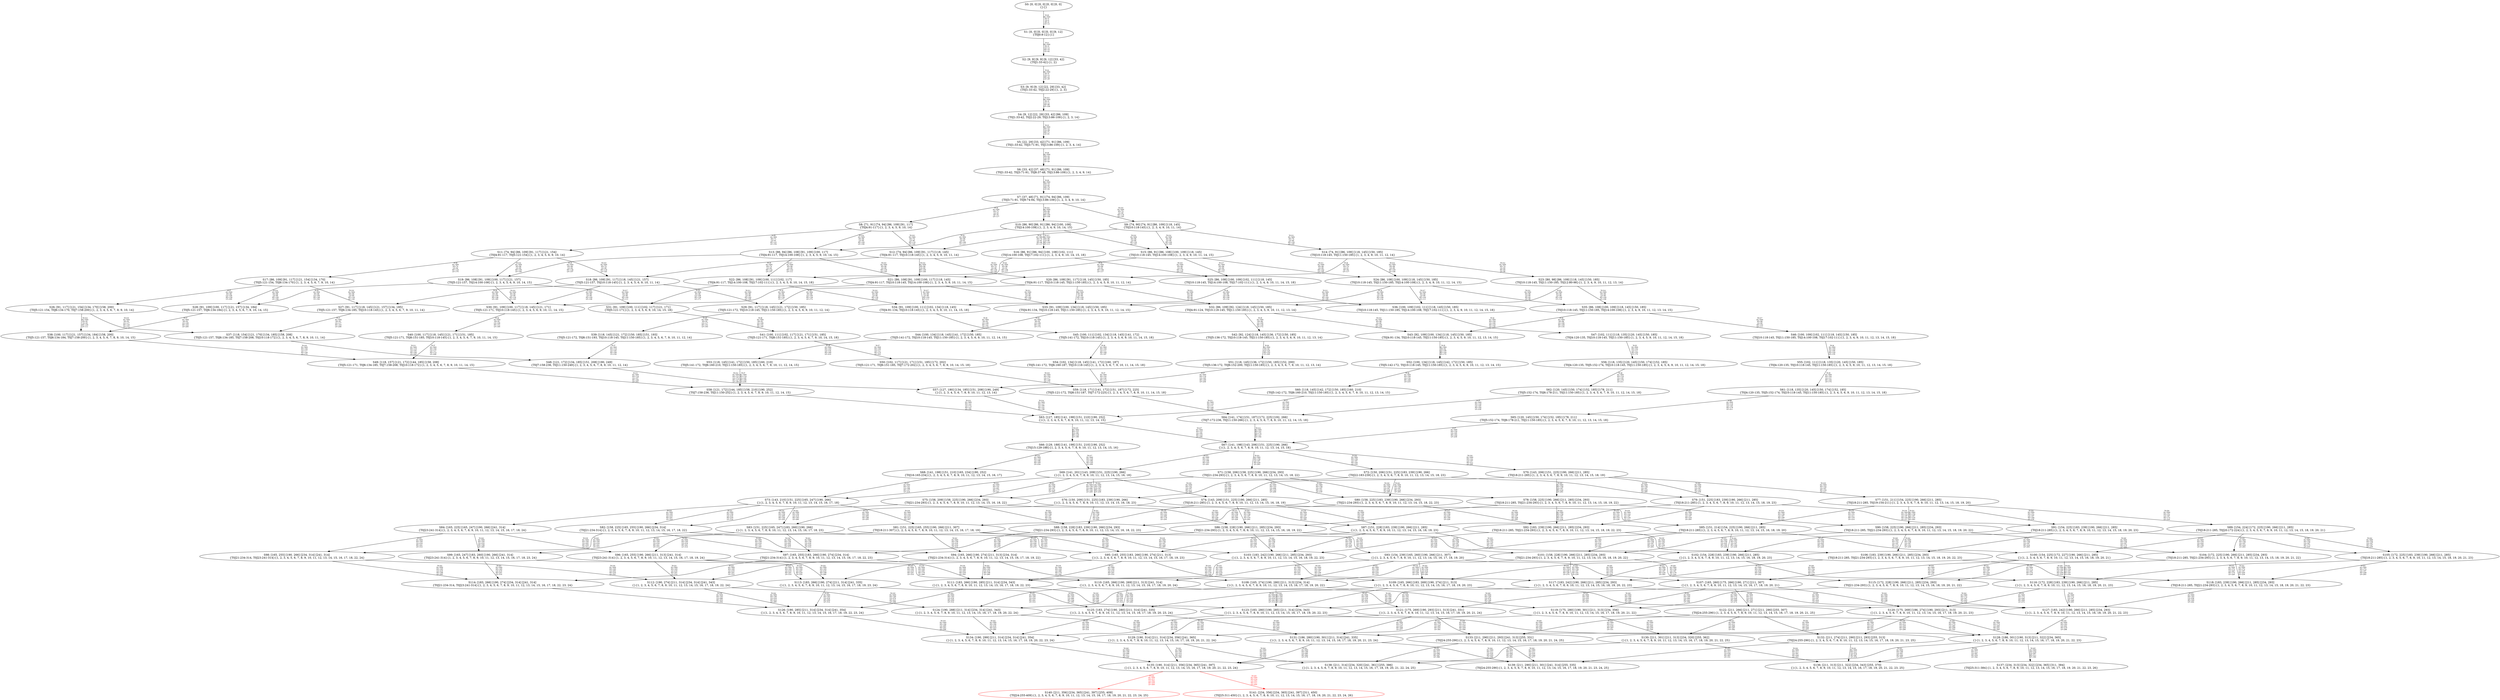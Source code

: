 digraph {
	S0[label="S0: [0, 0] [0, 0] [0, 0] [0, 0] \n{}{}"];
	S1[label="S1: [0, 0] [0, 0] [0, 0] [9, 12] \n{T0J0:9-12}{1}"];
	S2[label="S2: [9, 9] [9, 9] [9, 12] [33, 42] \n{T0J1:33-42}{1, 2}"];
	S3[label="S3: [9, 9] [9, 12] [22, 29] [33, 42] \n{T0J1:33-42, T0J2:22-29}{1, 2, 3}"];
	S4[label="S4: [9, 12] [22, 29] [33, 42] [86, 109] \n{T0J1:33-42, T0J2:22-29, T0J13:86-109}{1, 2, 3, 14}"];
	S5[label="S5: [22, 29] [33, 42] [71, 91] [86, 109] \n{T0J1:33-42, T0J3:71-91, T0J13:86-109}{1, 2, 3, 4, 14}"];
	S6[label="S6: [33, 42] [37, 48] [71, 91] [86, 109] \n{T0J1:33-42, T0J3:71-91, T0J8:37-48, T0J13:86-109}{1, 2, 3, 4, 9, 14}"];
	S7[label="S7: [37, 48] [71, 91] [74, 94] [86, 109] \n{T0J3:71-91, T0J9:74-94, T0J13:86-109}{1, 2, 3, 4, 9, 10, 14}"];
	S8[label="S8: [71, 91] [74, 94] [86, 109] [91, 117] \n{T0J4:91-117}{1, 2, 3, 4, 5, 9, 10, 14}"];
	S9[label="S9: [74, 90] [74, 91] [86, 109] [118, 145] \n{T0J10:118-145}{1, 2, 3, 4, 9, 10, 11, 14}"];
	S10[label="S10: [86, 90] [86, 91] [86, 94] [100, 108] \n{T0J14:100-108}{1, 2, 3, 4, 9, 10, 14, 15}"];
	S11[label="S11: [74, 94] [86, 109] [91, 117] [121, 154] \n{T0J4:91-117, T0J5:121-154}{1, 2, 3, 4, 5, 6, 9, 10, 14}"];
	S12[label="S12: [74, 94] [86, 109] [91, 117] [118, 145] \n{T0J4:91-117, T0J10:118-145}{1, 2, 3, 4, 5, 9, 10, 11, 14}"];
	S13[label="S13: [86, 94] [86, 108] [91, 109] [100, 117] \n{T0J4:91-117, T0J14:100-108}{1, 2, 3, 4, 5, 9, 10, 14, 15}"];
	S14[label="S14: [74, 91] [86, 109] [118, 145] [150, 185] \n{T0J10:118-145, T0J11:150-185}{1, 2, 3, 4, 9, 10, 11, 12, 14}"];
	S15[label="S15: [86, 91] [86, 108] [100, 109] [118, 145] \n{T0J10:118-145, T0J14:100-108}{1, 2, 3, 4, 9, 10, 11, 14, 15}"];
	S16[label="S16: [86, 91] [86, 94] [100, 108] [102, 111] \n{T0J14:100-108, T0J17:102-111}{1, 2, 3, 4, 9, 10, 14, 15, 18}"];
	S17[label="S17: [86, 109] [91, 117] [121, 154] [134, 170] \n{T0J5:121-154, T0J6:134-170}{1, 2, 3, 4, 5, 6, 7, 9, 10, 14}"];
	S18[label="S18: [86, 109] [91, 117] [118, 145] [121, 157] \n{T0J5:121-157, T0J10:118-145}{1, 2, 3, 4, 5, 6, 9, 10, 11, 14}"];
	S19[label="S19: [86, 108] [91, 109] [100, 117] [121, 157] \n{T0J5:121-157, T0J14:100-108}{1, 2, 3, 4, 5, 6, 9, 10, 14, 15}"];
	S20[label="S20: [86, 109] [91, 117] [118, 145] [150, 185] \n{T0J4:91-117, T0J10:118-145, T0J11:150-185}{1, 2, 3, 4, 5, 9, 10, 11, 12, 14}"];
	S21[label="S21: [86, 108] [91, 109] [100, 117] [118, 145] \n{T0J4:91-117, T0J10:118-145, T0J14:100-108}{1, 2, 3, 4, 5, 9, 10, 11, 14, 15}"];
	S22[label="S22: [86, 108] [91, 109] [100, 111] [102, 117] \n{T0J4:91-117, T0J14:100-108, T0J17:102-111}{1, 2, 3, 4, 5, 9, 10, 14, 15, 18}"];
	S23[label="S23: [80, 98] [86, 109] [118, 145] [150, 185] \n{T0J10:118-145, T0J11:150-185, T0J12:80-98}{1, 2, 3, 4, 9, 10, 11, 12, 13, 14}"];
	S24[label="S24: [86, 108] [100, 109] [118, 145] [150, 185] \n{T0J10:118-145, T0J11:150-185, T0J14:100-108}{1, 2, 3, 4, 9, 10, 11, 12, 14, 15}"];
	S25[label="S25: [86, 108] [100, 109] [102, 111] [118, 145] \n{T0J10:118-145, T0J14:100-108, T0J17:102-111}{1, 2, 3, 4, 9, 10, 11, 14, 15, 18}"];
	S26[label="S26: [91, 117] [121, 154] [134, 170] [158, 200] \n{T0J5:121-154, T0J6:134-170, T0J7:158-200}{1, 2, 3, 4, 5, 6, 7, 8, 9, 10, 14}"];
	S27[label="S27: [91, 117] [118, 145] [121, 157] [134, 185] \n{T0J5:121-157, T0J6:134-185, T0J10:118-145}{1, 2, 3, 4, 5, 6, 7, 9, 10, 11, 14}"];
	S28[label="S28: [91, 109] [100, 117] [121, 157] [134, 184] \n{T0J5:121-157, T0J6:134-184}{1, 2, 3, 4, 5, 6, 7, 9, 10, 14, 15}"];
	S29[label="S29: [91, 117] [118, 145] [121, 172] [150, 185] \n{T0J5:121-172, T0J10:118-145, T0J11:150-185}{1, 2, 3, 4, 5, 6, 9, 10, 11, 12, 14}"];
	S30[label="S30: [91, 109] [100, 117] [118, 145] [121, 171] \n{T0J5:121-171, T0J10:118-145}{1, 2, 3, 4, 5, 6, 9, 10, 11, 14, 15}"];
	S31[label="S31: [91, 109] [100, 111] [102, 117] [121, 171] \n{T0J5:121-171}{1, 2, 3, 4, 5, 6, 9, 10, 14, 15, 18}"];
	S32[label="S32: [86, 109] [92, 124] [118, 145] [150, 185] \n{T0J4:91-124, T0J10:118-145, T0J11:150-185}{1, 2, 3, 4, 5, 9, 10, 11, 12, 13, 14}"];
	S33[label="S33: [91, 109] [100, 134] [118, 145] [150, 185] \n{T0J4:91-134, T0J10:118-145, T0J11:150-185}{1, 2, 3, 4, 5, 9, 10, 11, 12, 14, 15}"];
	S34[label="S34: [91, 109] [100, 111] [102, 134] [118, 145] \n{T0J4:91-134, T0J10:118-145}{1, 2, 3, 4, 5, 9, 10, 11, 14, 15, 18}"];
	S35[label="S35: [86, 108] [100, 109] [118, 145] [150, 185] \n{T0J10:118-145, T0J11:150-185, T0J14:100-108}{1, 2, 3, 4, 9, 10, 11, 12, 13, 14, 15}"];
	S36[label="S36: [100, 109] [102, 111] [118, 145] [150, 185] \n{T0J10:118-145, T0J11:150-185, T0J14:100-108, T0J17:102-111}{1, 2, 3, 4, 9, 10, 11, 12, 14, 15, 18}"];
	S37[label="S37: [118, 154] [121, 170] [134, 185] [158, 208] \n{T0J5:121-157, T0J6:134-185, T0J7:158-208, T0J10:118-172}{1, 2, 3, 4, 5, 6, 7, 8, 9, 10, 11, 14}"];
	S38[label="S38: [100, 117] [121, 157] [134, 184] [158, 200] \n{T0J5:121-157, T0J6:134-184, T0J7:158-200}{1, 2, 3, 4, 5, 6, 7, 8, 9, 10, 14, 15}"];
	S39[label="S39: [118, 145] [121, 172] [150, 185] [151, 193] \n{T0J5:121-172, T0J6:151-193, T0J10:118-145, T0J11:150-185}{1, 2, 3, 4, 5, 6, 7, 9, 10, 11, 12, 14}"];
	S40[label="S40: [100, 117] [118, 145] [121, 171] [151, 185] \n{T0J5:121-171, T0J6:151-185, T0J10:118-145}{1, 2, 3, 4, 5, 6, 7, 9, 10, 11, 14, 15}"];
	S41[label="S41: [100, 111] [102, 117] [121, 171] [151, 185] \n{T0J5:121-171, T0J6:151-185}{1, 2, 3, 4, 5, 6, 7, 9, 10, 14, 15, 18}"];
	S42[label="S42: [92, 124] [118, 145] [136, 172] [150, 185] \n{T0J5:136-172, T0J10:118-145, T0J11:150-185}{1, 2, 3, 4, 5, 6, 9, 10, 11, 12, 13, 14}"];
	S43[label="S43: [92, 109] [100, 134] [118, 145] [150, 185] \n{T0J4:91-134, T0J10:118-145, T0J11:150-185}{1, 2, 3, 4, 5, 9, 10, 11, 12, 13, 14, 15}"];
	S44[label="S44: [100, 134] [118, 145] [141, 172] [150, 185] \n{T0J5:141-172, T0J10:118-145, T0J11:150-185}{1, 2, 3, 4, 5, 6, 9, 10, 11, 12, 14, 15}"];
	S45[label="S45: [100, 111] [102, 134] [118, 145] [141, 172] \n{T0J5:141-172, T0J10:118-145}{1, 2, 3, 4, 5, 6, 9, 10, 11, 14, 15, 18}"];
	S46[label="S46: [100, 109] [102, 111] [118, 145] [150, 185] \n{T0J10:118-145, T0J11:150-185, T0J14:100-108, T0J17:102-111}{1, 2, 3, 4, 9, 10, 11, 12, 13, 14, 15, 18}"];
	S47[label="S47: [102, 111] [118, 135] [120, 145] [150, 185] \n{T0J4:120-135, T0J10:118-145, T0J11:150-185}{1, 2, 3, 4, 5, 9, 10, 11, 12, 14, 15, 18}"];
	S48[label="S48: [121, 172] [134, 185] [151, 208] [190, 249] \n{T0J7:158-236, T0J11:150-249}{1, 2, 3, 4, 5, 6, 7, 8, 9, 10, 11, 12, 14}"];
	S49[label="S49: [118, 157] [121, 172] [144, 185] [158, 208] \n{T0J5:121-171, T0J6:134-185, T0J7:158-208, T0J10:118-172}{1, 2, 3, 4, 5, 6, 7, 8, 9, 10, 11, 14, 15}"];
	S50[label="S50: [102, 117] [121, 171] [151, 185] [172, 202] \n{T0J5:121-171, T0J6:151-185, T0J7:172-202}{1, 2, 3, 4, 5, 6, 7, 8, 9, 10, 14, 15, 18}"];
	S51[label="S51: [118, 145] [136, 172] [150, 185] [152, 200] \n{T0J5:136-172, T0J6:152-200, T0J11:150-185}{1, 2, 3, 4, 5, 6, 7, 9, 10, 11, 12, 13, 14}"];
	S52[label="S52: [100, 134] [118, 145] [142, 172] [150, 185] \n{T0J5:142-172, T0J10:118-145, T0J11:150-185}{1, 2, 3, 4, 5, 6, 9, 10, 11, 12, 13, 14, 15}"];
	S53[label="S53: [118, 145] [141, 172] [150, 185] [160, 210] \n{T0J5:141-172, T0J6:160-210, T0J11:150-185}{1, 2, 3, 4, 5, 6, 7, 9, 10, 11, 12, 14, 15}"];
	S54[label="S54: [102, 134] [118, 145] [141, 172] [160, 187] \n{T0J5:141-172, T0J6:160-187, T0J10:118-145}{1, 2, 3, 4, 5, 6, 7, 9, 10, 11, 14, 15, 18}"];
	S55[label="S55: [102, 111] [118, 135] [120, 145] [150, 185] \n{T0J4:120-135, T0J10:118-145, T0J11:150-185}{1, 2, 3, 4, 5, 9, 10, 11, 12, 13, 14, 15, 18}"];
	S56[label="S56: [118, 135] [120, 145] [150, 174] [152, 185] \n{T0J4:120-135, T0J5:152-174, T0J10:118-145, T0J11:150-185}{1, 2, 3, 4, 5, 6, 9, 10, 11, 12, 14, 15, 18}"];
	S57[label="S57: [127, 180] [134, 185] [151, 208] [190, 249] \n{}{1, 2, 3, 4, 5, 6, 7, 8, 9, 10, 11, 12, 13, 14}"];
	S58[label="S58: [121, 172] [144, 185] [158, 210] [190, 252] \n{T0J7:158-236, T0J11:150-252}{1, 2, 3, 4, 5, 6, 7, 8, 9, 10, 11, 12, 14, 15}"];
	S59[label="S59: [118, 171] [141, 172] [151, 187] [172, 225] \n{T0J5:121-172, T0J6:151-187, T0J7:172-225}{1, 2, 3, 4, 5, 6, 7, 8, 9, 10, 11, 14, 15, 18}"];
	S60[label="S60: [118, 145] [142, 172] [150, 185] [160, 210] \n{T0J5:142-172, T0J6:160-210, T0J11:150-185}{1, 2, 3, 4, 5, 6, 7, 9, 10, 11, 12, 13, 14, 15}"];
	S61[label="S61: [118, 135] [120, 145] [150, 174] [152, 185] \n{T0J4:120-135, T0J5:152-174, T0J10:118-145, T0J11:150-185}{1, 2, 3, 4, 5, 6, 9, 10, 11, 12, 13, 14, 15, 18}"];
	S62[label="S62: [120, 145] [150, 174] [152, 185] [178, 211] \n{T0J5:152-174, T0J6:178-211, T0J11:150-185}{1, 2, 3, 4, 5, 6, 7, 9, 10, 11, 12, 14, 15, 18}"];
	S63[label="S63: [127, 185] [141, 198] [151, 210] [190, 252] \n{}{1, 2, 3, 4, 5, 6, 7, 8, 9, 10, 11, 12, 13, 14, 15}"];
	S64[label="S64: [141, 174] [151, 187] [172, 225] [192, 266] \n{T0J7:172-236, T0J11:150-266}{1, 2, 3, 4, 5, 6, 7, 8, 9, 10, 11, 12, 14, 15, 18}"];
	S65[label="S65: [120, 145] [150, 174] [152, 185] [178, 211] \n{T0J5:152-174, T0J6:178-211, T0J11:150-185}{1, 2, 3, 4, 5, 6, 7, 9, 10, 11, 12, 13, 14, 15, 18}"];
	S66[label="S66: [129, 188] [141, 198] [151, 210] [190, 252] \n{T0J15:129-188}{1, 2, 3, 4, 5, 6, 7, 8, 9, 10, 11, 12, 13, 14, 15, 16}"];
	S67[label="S67: [141, 198] [143, 206] [151, 225] [190, 266] \n{}{1, 2, 3, 4, 5, 6, 7, 8, 9, 10, 11, 12, 13, 14, 15, 18}"];
	S68[label="S68: [141, 198] [151, 210] [165, 234] [190, 252] \n{T0J16:165-234}{1, 2, 3, 4, 5, 6, 7, 8, 9, 10, 11, 12, 13, 14, 15, 16, 17}"];
	S69[label="S69: [141, 201] [143, 209] [151, 225] [190, 266] \n{}{1, 2, 3, 4, 5, 6, 7, 8, 9, 10, 11, 12, 13, 14, 15, 16, 18}"];
	S70[label="S70: [143, 206] [151, 225] [190, 266] [211, 285] \n{T0J18:211-285}{1, 2, 3, 4, 5, 6, 7, 8, 9, 10, 11, 12, 13, 14, 15, 18, 19}"];
	S71[label="S71: [158, 206] [158, 225] [190, 266] [234, 293] \n{T0J21:234-293}{1, 2, 3, 4, 5, 6, 7, 8, 9, 10, 11, 12, 13, 14, 15, 18, 22}"];
	S72[label="S72: [150, 206] [151, 225] [183, 239] [190, 266] \n{T0J22:183-239}{1, 2, 3, 4, 5, 6, 7, 8, 9, 10, 11, 12, 13, 14, 15, 18, 23}"];
	S73[label="S73: [143, 210] [151, 225] [165, 247] [190, 266] \n{}{1, 2, 3, 4, 5, 6, 7, 8, 9, 10, 11, 12, 13, 14, 15, 16, 17, 18}"];
	S74[label="S74: [143, 209] [151, 225] [190, 266] [211, 285] \n{T0J18:211-285}{1, 2, 3, 4, 5, 6, 7, 8, 9, 10, 11, 12, 13, 14, 15, 16, 18, 19}"];
	S75[label="S75: [158, 209] [158, 225] [190, 266] [234, 293] \n{T0J21:234-293}{1, 2, 3, 4, 5, 6, 7, 8, 9, 10, 11, 12, 13, 14, 15, 16, 18, 22}"];
	S76[label="S76: [150, 209] [151, 225] [183, 239] [190, 266] \n{}{1, 2, 3, 4, 5, 6, 7, 8, 9, 10, 11, 12, 13, 14, 15, 16, 18, 23}"];
	S77[label="S77: [151, 211] [154, 225] [190, 266] [211, 285] \n{T0J18:211-285, T0J19:154-211}{1, 2, 3, 4, 5, 6, 7, 8, 9, 10, 11, 12, 13, 14, 15, 18, 19, 20}"];
	S78[label="S78: [158, 225] [190, 266] [211, 285] [234, 293] \n{T0J18:211-285, T0J21:234-293}{1, 2, 3, 4, 5, 6, 7, 8, 9, 10, 11, 12, 13, 14, 15, 18, 19, 22}"];
	S79[label="S79: [151, 225] [183, 239] [190, 266] [211, 285] \n{T0J18:211-285}{1, 2, 3, 4, 5, 6, 7, 8, 9, 10, 11, 12, 13, 14, 15, 18, 19, 23}"];
	S80[label="S80: [158, 225] [183, 239] [190, 266] [234, 293] \n{T0J21:234-293}{1, 2, 3, 4, 5, 6, 7, 8, 9, 10, 11, 12, 13, 14, 15, 18, 22, 23}"];
	S81[label="S81: [151, 225] [165, 255] [190, 266] [211, 307] \n{T0J18:211-307}{1, 2, 3, 4, 5, 6, 7, 8, 9, 10, 11, 12, 13, 14, 15, 16, 17, 18, 19}"];
	S82[label="S82: [158, 225] [165, 255] [190, 266] [234, 314] \n{T0J21:234-314}{1, 2, 3, 4, 5, 6, 7, 8, 9, 10, 11, 12, 13, 14, 15, 16, 17, 18, 22}"];
	S83[label="S83: [151, 225] [165, 247] [183, 260] [190, 266] \n{}{1, 2, 3, 4, 5, 6, 7, 8, 9, 10, 11, 12, 13, 14, 15, 16, 17, 18, 23}"];
	S84[label="S84: [165, 225] [165, 247] [190, 266] [241, 314] \n{T0J23:241-314}{1, 2, 3, 4, 5, 6, 7, 8, 9, 10, 11, 12, 13, 14, 15, 16, 17, 18, 24}"];
	S85[label="S85: [151, 214] [154, 225] [190, 266] [211, 285] \n{T0J18:211-285}{1, 2, 3, 4, 5, 6, 7, 8, 9, 10, 11, 12, 13, 14, 15, 16, 18, 19, 20}"];
	S86[label="S86: [158, 228] [190, 266] [211, 285] [234, 293] \n{T0J21:234-293}{1, 2, 3, 4, 5, 6, 7, 8, 9, 10, 11, 12, 13, 14, 15, 16, 18, 19, 22}"];
	S87[label="S87: [151, 228] [183, 239] [190, 266] [211, 285] \n{}{1, 2, 3, 4, 5, 6, 7, 8, 9, 10, 11, 12, 13, 14, 15, 16, 18, 19, 23}"];
	S88[label="S88: [158, 228] [183, 239] [190, 266] [234, 293] \n{T0J21:234-293}{1, 2, 3, 4, 5, 6, 7, 8, 9, 10, 11, 12, 13, 14, 15, 16, 18, 22, 23}"];
	S89[label="S89: [154, 224] [172, 225] [190, 266] [211, 285] \n{T0J18:211-285, T0J20:172-224}{1, 2, 3, 4, 5, 6, 7, 8, 9, 10, 11, 12, 13, 14, 15, 18, 19, 20, 21}"];
	S90[label="S90: [158, 225] [190, 266] [211, 285] [234, 293] \n{T0J18:211-285, T0J21:234-293}{1, 2, 3, 4, 5, 6, 7, 8, 9, 10, 11, 12, 13, 14, 15, 18, 19, 20, 22}"];
	S91[label="S91: [154, 225] [183, 239] [190, 266] [211, 285] \n{T0J18:211-285}{1, 2, 3, 4, 5, 6, 7, 8, 9, 10, 11, 12, 13, 14, 15, 18, 19, 20, 23}"];
	S92[label="S92: [183, 239] [190, 266] [211, 285] [234, 293] \n{T0J18:211-285, T0J21:234-293}{1, 2, 3, 4, 5, 6, 7, 8, 9, 10, 11, 12, 13, 14, 15, 18, 19, 22, 23}"];
	S93[label="S93: [154, 239] [165, 260] [190, 266] [211, 307] \n{}{1, 2, 3, 4, 5, 6, 7, 8, 9, 10, 11, 12, 13, 14, 15, 16, 17, 18, 19, 20}"];
	S94[label="S94: [165, 266] [190, 274] [211, 313] [234, 314] \n{T0J21:234-314}{1, 2, 3, 4, 5, 6, 7, 8, 9, 10, 11, 12, 13, 14, 15, 16, 17, 18, 19, 22}"];
	S95[label="S95: [165, 255] [183, 266] [190, 274] [211, 313] \n{}{1, 2, 3, 4, 5, 6, 7, 8, 9, 10, 11, 12, 13, 14, 15, 16, 17, 18, 19, 23}"];
	S96[label="S96: [165, 255] [190, 266] [211, 313] [241, 314] \n{T0J23:241-314}{1, 2, 3, 4, 5, 6, 7, 8, 9, 10, 11, 12, 13, 14, 15, 16, 17, 18, 19, 24}"];
	S97[label="S97: [165, 255] [183, 266] [190, 274] [234, 314] \n{T0J21:234-314}{1, 2, 3, 4, 5, 6, 7, 8, 9, 10, 11, 12, 13, 14, 15, 16, 17, 18, 22, 23}"];
	S98[label="S98: [165, 255] [190, 266] [234, 314] [241, 314] \n{T0J21:234-314, T0J23:241-314}{1, 2, 3, 4, 5, 6, 7, 8, 9, 10, 11, 12, 13, 14, 15, 16, 17, 18, 22, 24}"];
	S99[label="S99: [165, 247] [183, 260] [190, 266] [241, 314] \n{T0J23:241-314}{1, 2, 3, 4, 5, 6, 7, 8, 9, 10, 11, 12, 13, 14, 15, 16, 17, 18, 23, 24}"];
	S100[label="S100: [154, 225] [172, 227] [190, 266] [211, 285] \n{}{1, 2, 3, 4, 5, 6, 7, 8, 9, 10, 11, 12, 13, 14, 15, 16, 18, 19, 20, 21}"];
	S101[label="S101: [158, 228] [190, 266] [211, 285] [234, 293] \n{T0J21:234-293}{1, 2, 3, 4, 5, 6, 7, 8, 9, 10, 11, 12, 13, 14, 15, 16, 18, 19, 20, 22}"];
	S102[label="S102: [154, 228] [183, 239] [190, 266] [211, 285] \n{}{1, 2, 3, 4, 5, 6, 7, 8, 9, 10, 11, 12, 13, 14, 15, 16, 18, 19, 20, 23}"];
	S103[label="S103: [183, 242] [190, 266] [211, 285] [234, 293] \n{}{1, 2, 3, 4, 5, 6, 7, 8, 9, 10, 11, 12, 13, 14, 15, 16, 18, 19, 22, 23}"];
	S104[label="S104: [172, 225] [190, 266] [211, 285] [234, 293] \n{T0J18:211-285, T0J21:234-293}{1, 2, 3, 4, 5, 6, 7, 8, 9, 10, 11, 12, 13, 14, 15, 18, 19, 20, 21, 22}"];
	S105[label="S105: [172, 225] [183, 239] [190, 266] [211, 285] \n{T0J18:211-285}{1, 2, 3, 4, 5, 6, 7, 8, 9, 10, 11, 12, 13, 14, 15, 18, 19, 20, 21, 23}"];
	S106[label="S106: [183, 239] [190, 266] [211, 285] [234, 293] \n{T0J18:211-285, T0J21:234-293}{1, 2, 3, 4, 5, 6, 7, 8, 9, 10, 11, 12, 13, 14, 15, 18, 19, 20, 22, 23}"];
	S107[label="S107: [165, 260] [175, 266] [190, 271] [211, 307] \n{}{1, 2, 3, 4, 5, 6, 7, 8, 9, 10, 11, 12, 13, 14, 15, 16, 17, 18, 19, 20, 21}"];
	S108[label="S108: [165, 274] [190, 280] [211, 313] [234, 314] \n{}{1, 2, 3, 4, 5, 6, 7, 8, 9, 10, 11, 12, 13, 14, 15, 16, 17, 18, 19, 20, 22}"];
	S109[label="S109: [165, 266] [183, 269] [190, 274] [211, 313] \n{}{1, 2, 3, 4, 5, 6, 7, 8, 9, 10, 11, 12, 13, 14, 15, 16, 17, 18, 19, 20, 23}"];
	S110[label="S110: [165, 266] [190, 269] [211, 313] [241, 314] \n{}{1, 2, 3, 4, 5, 6, 7, 8, 9, 10, 11, 12, 13, 14, 15, 16, 17, 18, 19, 20, 24}"];
	S111[label="S111: [183, 266] [190, 285] [211, 314] [234, 343] \n{}{1, 2, 3, 4, 5, 6, 7, 8, 9, 10, 11, 12, 13, 14, 15, 16, 17, 18, 19, 22, 23}"];
	S112[label="S112: [190, 274] [211, 314] [234, 314] [241, 343] \n{}{1, 2, 3, 4, 5, 6, 7, 8, 9, 10, 11, 12, 13, 14, 15, 16, 17, 18, 19, 22, 24}"];
	S113[label="S113: [183, 266] [190, 274] [211, 314] [241, 335] \n{}{1, 2, 3, 4, 5, 6, 7, 8, 9, 10, 11, 12, 13, 14, 15, 16, 17, 18, 19, 23, 24}"];
	S114[label="S114: [183, 266] [190, 274] [234, 314] [241, 314] \n{T0J21:234-314, T0J23:241-314}{1, 2, 3, 4, 5, 6, 7, 8, 9, 10, 11, 12, 13, 14, 15, 16, 17, 18, 22, 23, 24}"];
	S115[label="S115: [172, 228] [190, 266] [211, 285] [234, 293] \n{T0J21:234-293}{1, 2, 3, 4, 5, 6, 7, 8, 9, 10, 11, 12, 13, 14, 15, 16, 18, 19, 20, 21, 22}"];
	S116[label="S116: [172, 228] [183, 239] [190, 266] [211, 285] \n{}{1, 2, 3, 4, 5, 6, 7, 8, 9, 10, 11, 12, 13, 14, 15, 16, 18, 19, 20, 21, 23}"];
	S117[label="S117: [183, 242] [190, 266] [211, 285] [234, 293] \n{}{1, 2, 3, 4, 5, 6, 7, 8, 9, 10, 11, 12, 13, 14, 15, 16, 18, 19, 20, 22, 23}"];
	S118[label="S118: [183, 239] [190, 266] [211, 285] [234, 293] \n{T0J18:211-285, T0J21:234-293}{1, 2, 3, 4, 5, 6, 7, 8, 9, 10, 11, 12, 13, 14, 15, 18, 19, 20, 21, 22, 23}"];
	S119[label="S119: [175, 280] [190, 301] [211, 313] [234, 356] \n{}{1, 2, 3, 4, 5, 6, 7, 8, 9, 10, 11, 12, 13, 14, 15, 16, 17, 18, 19, 20, 21, 22}"];
	S120[label="S120: [175, 269] [186, 274] [190, 293] [211, 313] \n{}{1, 2, 3, 4, 5, 6, 7, 8, 9, 10, 11, 12, 13, 14, 15, 16, 17, 18, 19, 20, 21, 23}"];
	S121[label="S121: [175, 269] [190, 293] [211, 313] [241, 331] \n{}{1, 2, 3, 4, 5, 6, 7, 8, 9, 10, 11, 12, 13, 14, 15, 16, 17, 18, 19, 20, 21, 24}"];
	S122[label="S122: [211, 266] [211, 271] [211, 290] [255, 307] \n{T0J24:255-290}{1, 2, 3, 4, 5, 6, 7, 8, 9, 10, 11, 12, 13, 14, 15, 16, 17, 18, 19, 20, 21, 25}"];
	S123[label="S123: [183, 280] [190, 285] [211, 314] [234, 343] \n{}{1, 2, 3, 4, 5, 6, 7, 8, 9, 10, 11, 12, 13, 14, 15, 16, 17, 18, 19, 20, 22, 23}"];
	S124[label="S124: [190, 288] [211, 314] [234, 314] [241, 343] \n{}{1, 2, 3, 4, 5, 6, 7, 8, 9, 10, 11, 12, 13, 14, 15, 16, 17, 18, 19, 20, 22, 24}"];
	S125[label="S125: [183, 274] [190, 280] [211, 314] [241, 335] \n{}{1, 2, 3, 4, 5, 6, 7, 8, 9, 10, 11, 12, 13, 14, 15, 16, 17, 18, 19, 20, 23, 24}"];
	S126[label="S126: [190, 285] [211, 314] [234, 314] [241, 354] \n{}{1, 2, 3, 4, 5, 6, 7, 8, 9, 10, 11, 12, 13, 14, 15, 16, 17, 18, 19, 22, 23, 24}"];
	S127[label="S127: [183, 242] [190, 266] [211, 285] [234, 293] \n{}{1, 2, 3, 4, 5, 6, 7, 8, 9, 10, 11, 12, 13, 14, 15, 16, 18, 19, 20, 21, 22, 23}"];
	S128[label="S128: [186, 301] [190, 313] [211, 322] [234, 365] \n{}{1, 2, 3, 4, 5, 6, 7, 8, 9, 10, 11, 12, 13, 14, 15, 16, 17, 18, 19, 20, 21, 22, 23}"];
	S129[label="S129: [190, 314] [211, 314] [234, 356] [241, 365] \n{}{1, 2, 3, 4, 5, 6, 7, 8, 9, 10, 11, 12, 13, 14, 15, 16, 17, 18, 19, 20, 21, 22, 24}"];
	S130[label="S130: [211, 301] [211, 313] [234, 320] [255, 362] \n{}{1, 2, 3, 4, 5, 6, 7, 8, 9, 10, 11, 12, 13, 14, 15, 16, 17, 18, 19, 20, 21, 22, 25}"];
	S131[label="S131: [186, 280] [190, 301] [211, 314] [241, 335] \n{}{1, 2, 3, 4, 5, 6, 7, 8, 9, 10, 11, 12, 13, 14, 15, 16, 17, 18, 19, 20, 21, 23, 24}"];
	S132[label="S132: [211, 274] [211, 290] [211, 293] [255, 313] \n{T0J24:255-290}{1, 2, 3, 4, 5, 6, 7, 8, 9, 10, 11, 12, 13, 14, 15, 16, 17, 18, 19, 20, 21, 23, 25}"];
	S133[label="S133: [211, 290] [211, 293] [241, 313] [255, 331] \n{T0J24:255-290}{1, 2, 3, 4, 5, 6, 7, 8, 9, 10, 11, 12, 13, 14, 15, 16, 17, 18, 19, 20, 21, 24, 25}"];
	S134[label="S134: [190, 299] [211, 314] [234, 314] [241, 354] \n{}{1, 2, 3, 4, 5, 6, 7, 8, 9, 10, 11, 12, 13, 14, 15, 16, 17, 18, 19, 20, 22, 23, 24}"];
	S135[label="S135: [190, 314] [211, 356] [234, 365] [241, 397] \n{}{1, 2, 3, 4, 5, 6, 7, 8, 9, 10, 11, 12, 13, 14, 15, 16, 17, 18, 19, 20, 21, 22, 23, 24}"];
	S136[label="S136: [211, 313] [211, 322] [234, 343] [255, 370] \n{}{1, 2, 3, 4, 5, 6, 7, 8, 9, 10, 11, 12, 13, 14, 15, 16, 17, 18, 19, 20, 21, 22, 23, 25}"];
	S137[label="S137: [234, 313] [234, 322] [234, 365] [311, 384] \n{T0J25:311-384}{1, 2, 3, 4, 5, 6, 7, 8, 9, 10, 11, 12, 13, 14, 15, 16, 17, 18, 19, 20, 21, 22, 23, 26}"];
	S138[label="S138: [211, 314] [234, 320] [241, 361] [255, 386] \n{}{1, 2, 3, 4, 5, 6, 7, 8, 9, 10, 11, 12, 13, 14, 15, 16, 17, 18, 19, 20, 21, 22, 24, 25}"];
	S139[label="S139: [211, 290] [211, 301] [241, 314] [255, 335] \n{T0J24:255-290}{1, 2, 3, 4, 5, 6, 7, 8, 9, 10, 11, 12, 13, 14, 15, 16, 17, 18, 19, 20, 21, 23, 24, 25}"];
	S140[label="S140: [211, 356] [234, 365] [241, 397] [255, 409] \n{T0J24:255-409}{1, 2, 3, 4, 5, 6, 7, 8, 9, 10, 11, 12, 13, 14, 15, 16, 17, 18, 19, 20, 21, 22, 23, 24, 25}"];
	S141[label="S141: [234, 356] [234, 365] [241, 397] [311, 450] \n{T0J25:311-450}{1, 2, 3, 4, 5, 6, 7, 8, 9, 10, 11, 12, 13, 14, 15, 16, 17, 18, 19, 20, 21, 22, 23, 24, 26}"];
	S0 -> S1[label="T0 J0\nDL=400\nES=0\nLS=0\nEF=9\nLF=12",fontsize=8];
	S1 -> S2[label="T0 J1\nDL=400\nES=9\nLS=12\nEF=33\nLF=42",fontsize=8];
	S2 -> S3[label="T0 J2\nDL=400\nES=9\nLS=12\nEF=22\nLF=29",fontsize=8];
	S3 -> S4[label="T0 J13\nDL=400\nES=9\nLS=12\nEF=86\nLF=109",fontsize=8];
	S4 -> S5[label="T0 J3\nDL=400\nES=22\nLS=29\nEF=71\nLF=91",fontsize=8];
	S5 -> S6[label="T0 J8\nDL=400\nES=22\nLS=29\nEF=37\nLF=48",fontsize=8];
	S6 -> S7[label="T0 J9\nDL=400\nES=33\nLS=42\nEF=74\nLF=94",fontsize=8];
	S7 -> S8[label="T0 J4\nDL=400\nES=71\nLS=91\nEF=91\nLF=117",fontsize=8];
	S7 -> S9[label="T0 J10\nDL=400\nES=74\nLS=90\nEF=118\nLF=145",fontsize=8];
	S7 -> S10[label="T0 J14\nDL=400\nES=86\nLS=90\nEF=100\nLF=108",fontsize=8];
	S8 -> S11[label="T0 J5\nDL=400\nES=71\nLS=91\nEF=121\nLF=154",fontsize=8];
	S8 -> S12[label="T0 J10\nDL=400\nES=74\nLS=90\nEF=118\nLF=145",fontsize=8];
	S8 -> S13[label="T0 J14\nDL=400\nES=86\nLS=90\nEF=100\nLF=108",fontsize=8];
	S9 -> S12[label="T0 J4\nDL=400\nES=74\nLS=91\nEF=94\nLF=117",fontsize=8];
	S9 -> S14[label="T0 J11\nDL=400\nES=74\nLS=90\nEF=150\nLF=185",fontsize=8];
	S9 -> S15[label="T0 J14\nDL=400\nES=86\nLS=90\nEF=100\nLF=108",fontsize=8];
	S10 -> S13[label="T0 J4\nDL=400\nES=86\nLS=91\nEF=106\nLF=117",fontsize=8];
	S10 -> S15[label="T0 J10\nDL=400\nES=86\nLS=90\nEF=130\nLF=145",fontsize=8];
	S10 -> S16[label="T0 J17\nDL=400\nES=86\nLS=90\nEF=102\nLF=111",fontsize=8];
	S11 -> S17[label="T0 J6\nDL=400\nES=74\nLS=94\nEF=134\nLF=170",fontsize=8];
	S11 -> S18[label="T0 J10\nDL=400\nES=74\nLS=90\nEF=118\nLF=145",fontsize=8];
	S11 -> S19[label="T0 J14\nDL=400\nES=86\nLS=90\nEF=100\nLF=108",fontsize=8];
	S12 -> S18[label="T0 J5\nDL=400\nES=74\nLS=94\nEF=124\nLF=157",fontsize=8];
	S12 -> S20[label="T0 J11\nDL=400\nES=74\nLS=90\nEF=150\nLF=185",fontsize=8];
	S12 -> S21[label="T0 J14\nDL=400\nES=86\nLS=90\nEF=100\nLF=108",fontsize=8];
	S13 -> S19[label="T0 J5\nDL=400\nES=86\nLS=94\nEF=136\nLF=157",fontsize=8];
	S13 -> S21[label="T0 J10\nDL=400\nES=86\nLS=90\nEF=130\nLF=145",fontsize=8];
	S13 -> S22[label="T0 J17\nDL=400\nES=86\nLS=90\nEF=102\nLF=111",fontsize=8];
	S14 -> S20[label="T0 J4\nDL=400\nES=74\nLS=91\nEF=94\nLF=117",fontsize=8];
	S14 -> S23[label="T0 J12\nDL=400\nES=74\nLS=90\nEF=80\nLF=98",fontsize=8];
	S14 -> S24[label="T0 J14\nDL=400\nES=86\nLS=90\nEF=100\nLF=108",fontsize=8];
	S15 -> S21[label="T0 J4\nDL=400\nES=86\nLS=91\nEF=106\nLF=117",fontsize=8];
	S15 -> S24[label="T0 J11\nDL=400\nES=86\nLS=90\nEF=162\nLF=185",fontsize=8];
	S15 -> S25[label="T0 J17\nDL=400\nES=86\nLS=90\nEF=102\nLF=111",fontsize=8];
	S16 -> S22[label="T0 J4\nDL=400\nES=86\nLS=91\nEF=106\nLF=117",fontsize=8];
	S16 -> S25[label="T0 J10\nDL=400\nES=86\nLS=90\nEF=130\nLF=145",fontsize=8];
	S17 -> S26[label="T0 J7\nDL=400\nES=86\nLS=109\nEF=158\nLF=200",fontsize=8];
	S17 -> S27[label="T0 J10\nDL=400\nES=86\nLS=90\nEF=130\nLF=145",fontsize=8];
	S17 -> S28[label="T0 J14\nDL=400\nES=86\nLS=90\nEF=100\nLF=108",fontsize=8];
	S18 -> S27[label="T0 J6\nDL=400\nES=86\nLS=109\nEF=146\nLF=185",fontsize=8];
	S18 -> S29[label="T0 J11\nDL=400\nES=86\nLS=90\nEF=162\nLF=185",fontsize=8];
	S18 -> S30[label="T0 J14\nDL=400\nES=86\nLS=90\nEF=100\nLF=108",fontsize=8];
	S19 -> S28[label="T0 J6\nDL=400\nES=86\nLS=108\nEF=146\nLF=184",fontsize=8];
	S19 -> S30[label="T0 J10\nDL=400\nES=86\nLS=90\nEF=130\nLF=145",fontsize=8];
	S19 -> S31[label="T0 J17\nDL=400\nES=86\nLS=90\nEF=102\nLF=111",fontsize=8];
	S20 -> S29[label="T0 J5\nDL=400\nES=86\nLS=109\nEF=136\nLF=172",fontsize=8];
	S20 -> S32[label="T0 J12\nDL=400\nES=86\nLS=90\nEF=92\nLF=98",fontsize=8];
	S20 -> S33[label="T0 J14\nDL=400\nES=86\nLS=90\nEF=100\nLF=108",fontsize=8];
	S21 -> S30[label="T0 J5\nDL=400\nES=86\nLS=108\nEF=136\nLF=171",fontsize=8];
	S21 -> S33[label="T0 J11\nDL=400\nES=86\nLS=90\nEF=162\nLF=185",fontsize=8];
	S21 -> S34[label="T0 J17\nDL=400\nES=86\nLS=90\nEF=102\nLF=111",fontsize=8];
	S22 -> S31[label="T0 J5\nDL=400\nES=86\nLS=108\nEF=136\nLF=171",fontsize=8];
	S22 -> S34[label="T0 J10\nDL=400\nES=86\nLS=90\nEF=130\nLF=145",fontsize=8];
	S23 -> S32[label="T0 J4\nDL=400\nES=80\nLS=98\nEF=100\nLF=124",fontsize=8];
	S23 -> S35[label="T0 J14\nDL=400\nES=86\nLS=90\nEF=100\nLF=108",fontsize=8];
	S24 -> S33[label="T0 J4\nDL=400\nES=86\nLS=108\nEF=106\nLF=134",fontsize=8];
	S24 -> S35[label="T0 J12\nDL=400\nES=86\nLS=90\nEF=92\nLF=98",fontsize=8];
	S24 -> S36[label="T0 J17\nDL=400\nES=86\nLS=90\nEF=102\nLF=111",fontsize=8];
	S25 -> S34[label="T0 J4\nDL=400\nES=86\nLS=108\nEF=106\nLF=134",fontsize=8];
	S25 -> S36[label="T0 J11\nDL=400\nES=86\nLS=90\nEF=162\nLF=185",fontsize=8];
	S26 -> S37[label="T0 J10\nDL=400\nES=91\nLS=117\nEF=135\nLF=172",fontsize=8];
	S26 -> S38[label="T0 J14\nDL=400\nES=91\nLS=93\nEF=105\nLF=111",fontsize=8];
	S27 -> S37[label="T0 J7\nDL=400\nES=91\nLS=117\nEF=163\nLF=208",fontsize=8];
	S28 -> S38[label="T0 J7\nDL=400\nES=91\nLS=109\nEF=163\nLF=200",fontsize=8];
	S29 -> S39[label="T0 J6\nDL=400\nES=91\nLS=117\nEF=151\nLF=193",fontsize=8];
	S30 -> S40[label="T0 J6\nDL=400\nES=91\nLS=109\nEF=151\nLF=185",fontsize=8];
	S31 -> S41[label="T0 J6\nDL=400\nES=91\nLS=109\nEF=151\nLF=185",fontsize=8];
	S32 -> S42[label="T0 J5\nDL=400\nES=86\nLS=109\nEF=136\nLF=172",fontsize=8];
	S32 -> S43[label="T0 J14\nDL=400\nES=86\nLS=90\nEF=100\nLF=108",fontsize=8];
	S33 -> S44[label="T0 J5\nDL=400\nES=91\nLS=109\nEF=141\nLF=172",fontsize=8];
	S34 -> S45[label="T0 J5\nDL=400\nES=91\nLS=109\nEF=141\nLF=172",fontsize=8];
	S35 -> S43[label="T0 J4\nDL=400\nES=86\nLS=108\nEF=106\nLF=134",fontsize=8];
	S35 -> S46[label="T0 J17\nDL=400\nES=86\nLS=90\nEF=102\nLF=111",fontsize=8];
	S36 -> S47[label="T0 J4\nDL=400\nES=100\nLS=109\nEF=120\nLF=135",fontsize=8];
	S37 -> S48[label="T0 J11\nDL=400\nES=118\nLS=154\nEF=194\nLF=249",fontsize=8];
	S38 -> S49[label="T0 J10\nDL=400\nES=100\nLS=117\nEF=144\nLF=172",fontsize=8];
	S39 -> S48[label="T0 J7\nDL=400\nES=118\nLS=145\nEF=190\nLF=236",fontsize=8];
	S40 -> S49[label="T0 J7\nDL=400\nES=100\nLS=117\nEF=172\nLF=208",fontsize=8];
	S41 -> S50[label="T0 J7\nDL=400\nES=100\nLS=111\nEF=172\nLF=202",fontsize=8];
	S42 -> S51[label="T0 J6\nDL=400\nES=92\nLS=124\nEF=152\nLF=200",fontsize=8];
	S43 -> S52[label="T0 J5\nDL=400\nES=92\nLS=109\nEF=142\nLF=172",fontsize=8];
	S44 -> S53[label="T0 J6\nDL=400\nES=100\nLS=134\nEF=160\nLF=210",fontsize=8];
	S45 -> S54[label="T0 J6\nDL=400\nES=100\nLS=111\nEF=160\nLF=187",fontsize=8];
	S46 -> S55[label="T0 J4\nDL=400\nES=100\nLS=109\nEF=120\nLF=135",fontsize=8];
	S47 -> S56[label="T0 J5\nDL=400\nES=102\nLS=111\nEF=152\nLF=174",fontsize=8];
	S48 -> S57[label="T0 J12\nDL=400\nES=121\nLS=172\nEF=127\nLF=180",fontsize=8];
	S49 -> S58[label="T0 J11\nDL=400\nES=118\nLS=157\nEF=194\nLF=252",fontsize=8];
	S50 -> S59[label="T0 J10\nDL=400\nES=102\nLS=117\nEF=146\nLF=172",fontsize=8];
	S51 -> S57[label="T0 J7\nDL=400\nES=118\nLS=145\nEF=190\nLF=236",fontsize=8];
	S52 -> S60[label="T0 J6\nDL=400\nES=100\nLS=134\nEF=160\nLF=210",fontsize=8];
	S53 -> S58[label="T0 J7\nDL=400\nES=118\nLS=145\nEF=190\nLF=236",fontsize=8];
	S54 -> S59[label="T0 J7\nDL=400\nES=102\nLS=134\nEF=174\nLF=225",fontsize=8];
	S55 -> S61[label="T0 J5\nDL=400\nES=102\nLS=111\nEF=152\nLF=174",fontsize=8];
	S56 -> S62[label="T0 J6\nDL=400\nES=118\nLS=135\nEF=178\nLF=211",fontsize=8];
	S57 -> S63[label="T0 J14\nDL=400\nES=127\nLS=180\nEF=141\nLF=198",fontsize=8];
	S58 -> S63[label="T0 J12\nDL=400\nES=121\nLS=172\nEF=127\nLF=180",fontsize=8];
	S59 -> S64[label="T0 J11\nDL=400\nES=118\nLS=171\nEF=194\nLF=266",fontsize=8];
	S60 -> S63[label="T0 J7\nDL=400\nES=118\nLS=145\nEF=190\nLF=236",fontsize=8];
	S61 -> S65[label="T0 J6\nDL=400\nES=118\nLS=135\nEF=178\nLF=211",fontsize=8];
	S62 -> S64[label="T0 J7\nDL=400\nES=120\nLS=145\nEF=192\nLF=236",fontsize=8];
	S63 -> S66[label="T0 J15\nDL=400\nES=127\nLS=185\nEF=129\nLF=188",fontsize=8];
	S63 -> S67[label="T0 J17\nDL=400\nES=127\nLS=185\nEF=143\nLF=206",fontsize=8];
	S64 -> S67[label="T0 J12\nDL=400\nES=141\nLS=174\nEF=147\nLF=182",fontsize=8];
	S65 -> S67[label="T0 J7\nDL=400\nES=120\nLS=145\nEF=192\nLF=236",fontsize=8];
	S66 -> S68[label="T0 J16\nDL=400\nES=129\nLS=188\nEF=165\nLF=234",fontsize=8];
	S66 -> S69[label="T0 J17\nDL=400\nES=129\nLS=188\nEF=145\nLF=209",fontsize=8];
	S67 -> S69[label="T0 J15\nDL=400\nES=141\nLS=198\nEF=143\nLF=201",fontsize=8];
	S67 -> S70[label="T0 J18\nDL=400\nES=141\nLS=197\nEF=211\nLF=285",fontsize=8];
	S67 -> S71[label="T0 J21\nDL=400\nES=158\nLS=197\nEF=234\nLF=293",fontsize=8];
	S67 -> S72[label="T0 J22\nDL=400\nES=150\nLS=197\nEF=183\nLF=239",fontsize=8];
	S68 -> S73[label="T0 J17\nDL=400\nES=141\nLS=198\nEF=157\nLF=219",fontsize=8];
	S69 -> S73[label="T0 J16\nDL=400\nES=141\nLS=201\nEF=177\nLF=247",fontsize=8];
	S69 -> S74[label="T0 J18\nDL=400\nES=141\nLS=197\nEF=211\nLF=285",fontsize=8];
	S69 -> S75[label="T0 J21\nDL=400\nES=158\nLS=197\nEF=234\nLF=293",fontsize=8];
	S69 -> S76[label="T0 J22\nDL=400\nES=150\nLS=197\nEF=183\nLF=239",fontsize=8];
	S70 -> S74[label="T0 J15\nDL=400\nES=143\nLS=206\nEF=145\nLF=209",fontsize=8];
	S70 -> S77[label="T0 J19\nDL=400\nES=143\nLS=197\nEF=154\nLF=211",fontsize=8];
	S70 -> S78[label="T0 J21\nDL=400\nES=158\nLS=197\nEF=234\nLF=293",fontsize=8];
	S70 -> S79[label="T0 J22\nDL=400\nES=150\nLS=197\nEF=183\nLF=239",fontsize=8];
	S71 -> S75[label="T0 J15\nDL=400\nES=158\nLS=206\nEF=160\nLF=209",fontsize=8];
	S71 -> S78[label="T0 J18\nDL=400\nES=158\nLS=197\nEF=228\nLF=285",fontsize=8];
	S71 -> S80[label="T0 J22\nDL=400\nES=158\nLS=197\nEF=191\nLF=239",fontsize=8];
	S72 -> S76[label="T0 J15\nDL=400\nES=150\nLS=206\nEF=152\nLF=209",fontsize=8];
	S72 -> S79[label="T0 J18\nDL=400\nES=150\nLS=197\nEF=220\nLF=285",fontsize=8];
	S72 -> S80[label="T0 J21\nDL=400\nES=158\nLS=197\nEF=234\nLF=293",fontsize=8];
	S73 -> S81[label="T0 J18\nDL=400\nES=143\nLS=219\nEF=213\nLF=307",fontsize=8];
	S73 -> S82[label="T0 J21\nDL=400\nES=158\nLS=218\nEF=234\nLF=314",fontsize=8];
	S73 -> S83[label="T0 J22\nDL=400\nES=150\nLS=218\nEF=183\nLF=260",fontsize=8];
	S73 -> S84[label="T0 J23\nDL=400\nES=165\nLS=218\nEF=241\nLF=314",fontsize=8];
	S74 -> S81[label="T0 J16\nDL=400\nES=143\nLS=209\nEF=179\nLF=255",fontsize=8];
	S74 -> S85[label="T0 J19\nDL=400\nES=143\nLS=197\nEF=154\nLF=211",fontsize=8];
	S74 -> S86[label="T0 J21\nDL=400\nES=158\nLS=197\nEF=234\nLF=293",fontsize=8];
	S74 -> S87[label="T0 J22\nDL=400\nES=150\nLS=197\nEF=183\nLF=239",fontsize=8];
	S75 -> S82[label="T0 J16\nDL=400\nES=158\nLS=209\nEF=194\nLF=255",fontsize=8];
	S75 -> S86[label="T0 J18\nDL=400\nES=158\nLS=197\nEF=228\nLF=285",fontsize=8];
	S75 -> S88[label="T0 J22\nDL=400\nES=158\nLS=197\nEF=191\nLF=239",fontsize=8];
	S76 -> S83[label="T0 J16\nDL=400\nES=150\nLS=209\nEF=186\nLF=255",fontsize=8];
	S76 -> S87[label="T0 J18\nDL=400\nES=150\nLS=197\nEF=220\nLF=285",fontsize=8];
	S76 -> S88[label="T0 J21\nDL=400\nES=158\nLS=197\nEF=234\nLF=293",fontsize=8];
	S77 -> S85[label="T0 J15\nDL=400\nES=151\nLS=211\nEF=153\nLF=214",fontsize=8];
	S77 -> S89[label="T0 J20\nDL=400\nES=151\nLS=197\nEF=172\nLF=224",fontsize=8];
	S77 -> S90[label="T0 J21\nDL=400\nES=158\nLS=197\nEF=234\nLF=293",fontsize=8];
	S77 -> S91[label="T0 J22\nDL=400\nES=151\nLS=197\nEF=184\nLF=239",fontsize=8];
	S78 -> S86[label="T0 J15\nDL=400\nES=158\nLS=225\nEF=160\nLF=228",fontsize=8];
	S78 -> S90[label="T0 J19\nDL=400\nES=158\nLS=197\nEF=169\nLF=211",fontsize=8];
	S78 -> S92[label="T0 J22\nDL=400\nES=158\nLS=197\nEF=191\nLF=239",fontsize=8];
	S79 -> S87[label="T0 J15\nDL=400\nES=151\nLS=225\nEF=153\nLF=228",fontsize=8];
	S79 -> S91[label="T0 J19\nDL=400\nES=151\nLS=197\nEF=162\nLF=211",fontsize=8];
	S79 -> S92[label="T0 J21\nDL=400\nES=158\nLS=197\nEF=234\nLF=293",fontsize=8];
	S80 -> S88[label="T0 J15\nDL=400\nES=158\nLS=225\nEF=160\nLF=228",fontsize=8];
	S80 -> S92[label="T0 J18\nDL=400\nES=158\nLS=197\nEF=228\nLF=285",fontsize=8];
	S81 -> S93[label="T0 J19\nDL=400\nES=151\nLS=225\nEF=162\nLF=239",fontsize=8];
	S81 -> S94[label="T0 J21\nDL=400\nES=158\nLS=218\nEF=234\nLF=314",fontsize=8];
	S81 -> S95[label="T0 J22\nDL=400\nES=151\nLS=218\nEF=184\nLF=260",fontsize=8];
	S81 -> S96[label="T0 J23\nDL=400\nES=165\nLS=218\nEF=241\nLF=314",fontsize=8];
	S82 -> S94[label="T0 J18\nDL=400\nES=158\nLS=225\nEF=228\nLF=313",fontsize=8];
	S82 -> S97[label="T0 J22\nDL=400\nES=158\nLS=218\nEF=191\nLF=260",fontsize=8];
	S82 -> S98[label="T0 J23\nDL=400\nES=165\nLS=218\nEF=241\nLF=314",fontsize=8];
	S83 -> S95[label="T0 J18\nDL=400\nES=151\nLS=225\nEF=221\nLF=313",fontsize=8];
	S83 -> S97[label="T0 J21\nDL=400\nES=158\nLS=218\nEF=234\nLF=314",fontsize=8];
	S83 -> S99[label="T0 J23\nDL=400\nES=165\nLS=218\nEF=241\nLF=314",fontsize=8];
	S84 -> S96[label="T0 J18\nDL=400\nES=165\nLS=225\nEF=235\nLF=313",fontsize=8];
	S84 -> S98[label="T0 J21\nDL=400\nES=165\nLS=218\nEF=241\nLF=314",fontsize=8];
	S84 -> S99[label="T0 J22\nDL=400\nES=165\nLS=218\nEF=198\nLF=260",fontsize=8];
	S85 -> S93[label="T0 J16\nDL=400\nES=151\nLS=214\nEF=187\nLF=260",fontsize=8];
	S85 -> S100[label="T0 J20\nDL=400\nES=151\nLS=197\nEF=172\nLF=224",fontsize=8];
	S85 -> S101[label="T0 J21\nDL=400\nES=158\nLS=197\nEF=234\nLF=293",fontsize=8];
	S85 -> S102[label="T0 J22\nDL=400\nES=151\nLS=197\nEF=184\nLF=239",fontsize=8];
	S86 -> S94[label="T0 J16\nDL=400\nES=158\nLS=228\nEF=194\nLF=274",fontsize=8];
	S86 -> S101[label="T0 J19\nDL=400\nES=158\nLS=197\nEF=169\nLF=211",fontsize=8];
	S86 -> S103[label="T0 J22\nDL=400\nES=158\nLS=197\nEF=191\nLF=239",fontsize=8];
	S87 -> S95[label="T0 J16\nDL=400\nES=151\nLS=228\nEF=187\nLF=274",fontsize=8];
	S87 -> S102[label="T0 J19\nDL=400\nES=151\nLS=197\nEF=162\nLF=211",fontsize=8];
	S87 -> S103[label="T0 J21\nDL=400\nES=158\nLS=197\nEF=234\nLF=293",fontsize=8];
	S88 -> S97[label="T0 J16\nDL=400\nES=158\nLS=228\nEF=194\nLF=274",fontsize=8];
	S88 -> S103[label="T0 J18\nDL=400\nES=158\nLS=197\nEF=228\nLF=285",fontsize=8];
	S89 -> S100[label="T0 J15\nDL=400\nES=154\nLS=224\nEF=156\nLF=227",fontsize=8];
	S89 -> S104[label="T0 J21\nDL=400\nES=158\nLS=197\nEF=234\nLF=293",fontsize=8];
	S89 -> S105[label="T0 J22\nDL=400\nES=154\nLS=197\nEF=187\nLF=239",fontsize=8];
	S90 -> S101[label="T0 J15\nDL=400\nES=158\nLS=225\nEF=160\nLF=228",fontsize=8];
	S90 -> S104[label="T0 J20\nDL=400\nES=158\nLS=197\nEF=179\nLF=224",fontsize=8];
	S90 -> S106[label="T0 J22\nDL=400\nES=158\nLS=197\nEF=191\nLF=239",fontsize=8];
	S91 -> S102[label="T0 J15\nDL=400\nES=154\nLS=225\nEF=156\nLF=228",fontsize=8];
	S91 -> S105[label="T0 J20\nDL=400\nES=154\nLS=197\nEF=175\nLF=224",fontsize=8];
	S91 -> S106[label="T0 J21\nDL=400\nES=158\nLS=197\nEF=234\nLF=293",fontsize=8];
	S92 -> S103[label="T0 J15\nDL=400\nES=183\nLS=239\nEF=185\nLF=242",fontsize=8];
	S92 -> S106[label="T0 J19\nDL=400\nES=183\nLS=197\nEF=194\nLF=211",fontsize=8];
	S93 -> S107[label="T0 J20\nDL=400\nES=154\nLS=239\nEF=175\nLF=266",fontsize=8];
	S93 -> S108[label="T0 J21\nDL=400\nES=158\nLS=218\nEF=234\nLF=314",fontsize=8];
	S93 -> S109[label="T0 J22\nDL=400\nES=154\nLS=218\nEF=187\nLF=260",fontsize=8];
	S93 -> S110[label="T0 J23\nDL=400\nES=165\nLS=218\nEF=241\nLF=314",fontsize=8];
	S94 -> S108[label="T0 J19\nDL=400\nES=165\nLS=266\nEF=176\nLF=280",fontsize=8];
	S94 -> S111[label="T0 J22\nDL=400\nES=165\nLS=218\nEF=198\nLF=260",fontsize=8];
	S94 -> S112[label="T0 J23\nDL=400\nES=165\nLS=218\nEF=241\nLF=314",fontsize=8];
	S95 -> S109[label="T0 J19\nDL=400\nES=165\nLS=255\nEF=176\nLF=269",fontsize=8];
	S95 -> S111[label="T0 J21\nDL=400\nES=165\nLS=218\nEF=241\nLF=314",fontsize=8];
	S95 -> S113[label="T0 J23\nDL=400\nES=165\nLS=218\nEF=241\nLF=314",fontsize=8];
	S96 -> S110[label="T0 J19\nDL=400\nES=165\nLS=255\nEF=176\nLF=269",fontsize=8];
	S96 -> S112[label="T0 J21\nDL=400\nES=165\nLS=218\nEF=241\nLF=314",fontsize=8];
	S96 -> S113[label="T0 J22\nDL=400\nES=165\nLS=218\nEF=198\nLF=260",fontsize=8];
	S97 -> S111[label="T0 J18\nDL=400\nES=165\nLS=255\nEF=235\nLF=343",fontsize=8];
	S97 -> S114[label="T0 J23\nDL=400\nES=165\nLS=218\nEF=241\nLF=314",fontsize=8];
	S98 -> S112[label="T0 J18\nDL=400\nES=165\nLS=255\nEF=235\nLF=343",fontsize=8];
	S98 -> S114[label="T0 J22\nDL=400\nES=165\nLS=218\nEF=198\nLF=260",fontsize=8];
	S99 -> S113[label="T0 J18\nDL=400\nES=165\nLS=247\nEF=235\nLF=335",fontsize=8];
	S99 -> S114[label="T0 J21\nDL=400\nES=165\nLS=218\nEF=241\nLF=314",fontsize=8];
	S100 -> S107[label="T0 J16\nDL=400\nES=154\nLS=225\nEF=190\nLF=271",fontsize=8];
	S100 -> S115[label="T0 J21\nDL=400\nES=158\nLS=197\nEF=234\nLF=293",fontsize=8];
	S100 -> S116[label="T0 J22\nDL=400\nES=154\nLS=197\nEF=187\nLF=239",fontsize=8];
	S101 -> S108[label="T0 J16\nDL=400\nES=158\nLS=228\nEF=194\nLF=274",fontsize=8];
	S101 -> S115[label="T0 J20\nDL=400\nES=158\nLS=197\nEF=179\nLF=224",fontsize=8];
	S101 -> S117[label="T0 J22\nDL=400\nES=158\nLS=197\nEF=191\nLF=239",fontsize=8];
	S102 -> S109[label="T0 J16\nDL=400\nES=154\nLS=228\nEF=190\nLF=274",fontsize=8];
	S102 -> S116[label="T0 J20\nDL=400\nES=154\nLS=197\nEF=175\nLF=224",fontsize=8];
	S102 -> S117[label="T0 J21\nDL=400\nES=158\nLS=197\nEF=234\nLF=293",fontsize=8];
	S103 -> S111[label="T0 J16\nDL=400\nES=183\nLS=242\nEF=219\nLF=288",fontsize=8];
	S103 -> S117[label="T0 J19\nDL=400\nES=183\nLS=197\nEF=194\nLF=211",fontsize=8];
	S104 -> S115[label="T0 J15\nDL=400\nES=172\nLS=225\nEF=174\nLF=228",fontsize=8];
	S104 -> S118[label="T0 J22\nDL=400\nES=172\nLS=197\nEF=205\nLF=239",fontsize=8];
	S105 -> S116[label="T0 J15\nDL=400\nES=172\nLS=225\nEF=174\nLF=228",fontsize=8];
	S105 -> S118[label="T0 J21\nDL=400\nES=172\nLS=197\nEF=248\nLF=293",fontsize=8];
	S106 -> S117[label="T0 J15\nDL=400\nES=183\nLS=239\nEF=185\nLF=242",fontsize=8];
	S106 -> S118[label="T0 J20\nDL=400\nES=183\nLS=197\nEF=204\nLF=224",fontsize=8];
	S107 -> S119[label="T0 J21\nDL=400\nES=165\nLS=260\nEF=241\nLF=356",fontsize=8];
	S107 -> S120[label="T0 J22\nDL=400\nES=165\nLS=235\nEF=198\nLF=277",fontsize=8];
	S107 -> S121[label="T0 J23\nDL=400\nES=165\nLS=235\nEF=241\nLF=331",fontsize=8];
	S107 -> S122[label="T0 J24\nDL=400\nES=211\nLS=235\nEF=255\nLF=290",fontsize=8];
	S108 -> S119[label="T0 J20\nDL=400\nES=165\nLS=274\nEF=186\nLF=301",fontsize=8];
	S108 -> S123[label="T0 J22\nDL=400\nES=165\nLS=218\nEF=198\nLF=260",fontsize=8];
	S108 -> S124[label="T0 J23\nDL=400\nES=165\nLS=218\nEF=241\nLF=314",fontsize=8];
	S109 -> S120[label="T0 J20\nDL=400\nES=165\nLS=266\nEF=186\nLF=293",fontsize=8];
	S109 -> S123[label="T0 J21\nDL=400\nES=165\nLS=218\nEF=241\nLF=314",fontsize=8];
	S109 -> S125[label="T0 J23\nDL=400\nES=165\nLS=218\nEF=241\nLF=314",fontsize=8];
	S110 -> S121[label="T0 J20\nDL=400\nES=165\nLS=266\nEF=186\nLF=293",fontsize=8];
	S110 -> S124[label="T0 J21\nDL=400\nES=165\nLS=218\nEF=241\nLF=314",fontsize=8];
	S110 -> S125[label="T0 J22\nDL=400\nES=165\nLS=218\nEF=198\nLF=260",fontsize=8];
	S111 -> S123[label="T0 J19\nDL=400\nES=183\nLS=266\nEF=194\nLF=280",fontsize=8];
	S111 -> S126[label="T0 J23\nDL=400\nES=183\nLS=218\nEF=259\nLF=314",fontsize=8];
	S112 -> S124[label="T0 J19\nDL=400\nES=190\nLS=274\nEF=201\nLF=288",fontsize=8];
	S112 -> S126[label="T0 J22\nDL=400\nES=190\nLS=218\nEF=223\nLF=260",fontsize=8];
	S113 -> S125[label="T0 J19\nDL=400\nES=183\nLS=266\nEF=194\nLF=280",fontsize=8];
	S113 -> S126[label="T0 J21\nDL=400\nES=183\nLS=218\nEF=259\nLF=314",fontsize=8];
	S114 -> S126[label="T0 J18\nDL=400\nES=183\nLS=266\nEF=253\nLF=354",fontsize=8];
	S115 -> S119[label="T0 J16\nDL=400\nES=172\nLS=228\nEF=208\nLF=274",fontsize=8];
	S115 -> S127[label="T0 J22\nDL=400\nES=172\nLS=197\nEF=205\nLF=239",fontsize=8];
	S116 -> S120[label="T0 J16\nDL=400\nES=172\nLS=228\nEF=208\nLF=274",fontsize=8];
	S116 -> S127[label="T0 J21\nDL=400\nES=172\nLS=197\nEF=248\nLF=293",fontsize=8];
	S117 -> S123[label="T0 J16\nDL=400\nES=183\nLS=242\nEF=219\nLF=288",fontsize=8];
	S117 -> S127[label="T0 J20\nDL=400\nES=183\nLS=197\nEF=204\nLF=224",fontsize=8];
	S118 -> S127[label="T0 J15\nDL=400\nES=183\nLS=239\nEF=185\nLF=242",fontsize=8];
	S119 -> S128[label="T0 J22\nDL=400\nES=175\nLS=280\nEF=208\nLF=322",fontsize=8];
	S119 -> S129[label="T0 J23\nDL=400\nES=175\nLS=265\nEF=251\nLF=361",fontsize=8];
	S119 -> S130[label="T0 J24\nDL=400\nES=211\nLS=265\nEF=255\nLF=320",fontsize=8];
	S120 -> S128[label="T0 J21\nDL=400\nES=175\nLS=269\nEF=251\nLF=365",fontsize=8];
	S120 -> S131[label="T0 J23\nDL=400\nES=175\nLS=235\nEF=251\nLF=331",fontsize=8];
	S120 -> S132[label="T0 J24\nDL=400\nES=211\nLS=235\nEF=255\nLF=290",fontsize=8];
	S121 -> S129[label="T0 J21\nDL=400\nES=175\nLS=269\nEF=251\nLF=365",fontsize=8];
	S121 -> S131[label="T0 J22\nDL=400\nES=175\nLS=235\nEF=208\nLF=277",fontsize=8];
	S121 -> S133[label="T0 J24\nDL=400\nES=211\nLS=235\nEF=255\nLF=290",fontsize=8];
	S122 -> S130[label="T0 J21\nDL=400\nES=211\nLS=266\nEF=287\nLF=362",fontsize=8];
	S122 -> S132[label="T0 J22\nDL=400\nES=211\nLS=235\nEF=244\nLF=277",fontsize=8];
	S122 -> S133[label="T0 J23\nDL=400\nES=211\nLS=235\nEF=287\nLF=331",fontsize=8];
	S123 -> S128[label="T0 J20\nDL=400\nES=183\nLS=280\nEF=204\nLF=307",fontsize=8];
	S123 -> S134[label="T0 J23\nDL=400\nES=183\nLS=218\nEF=259\nLF=314",fontsize=8];
	S124 -> S129[label="T0 J20\nDL=400\nES=190\nLS=288\nEF=211\nLF=315",fontsize=8];
	S124 -> S134[label="T0 J22\nDL=400\nES=190\nLS=218\nEF=223\nLF=260",fontsize=8];
	S125 -> S131[label="T0 J20\nDL=400\nES=183\nLS=274\nEF=204\nLF=301",fontsize=8];
	S125 -> S134[label="T0 J21\nDL=400\nES=183\nLS=218\nEF=259\nLF=314",fontsize=8];
	S126 -> S134[label="T0 J19\nDL=400\nES=190\nLS=285\nEF=201\nLF=299",fontsize=8];
	S127 -> S128[label="T0 J16\nDL=400\nES=183\nLS=242\nEF=219\nLF=288",fontsize=8];
	S128 -> S135[label="T0 J23\nDL=400\nES=186\nLS=301\nEF=262\nLF=397",fontsize=8];
	S128 -> S136[label="T0 J24\nDL=400\nES=211\nLS=287\nEF=255\nLF=342",fontsize=8];
	S128 -> S137[label="T0 J25\nDL=400\nES=234\nLS=287\nEF=311\nLF=384",fontsize=8];
	S129 -> S135[label="T0 J22\nDL=400\nES=190\nLS=314\nEF=223\nLF=356",fontsize=8];
	S129 -> S138[label="T0 J24\nDL=400\nES=211\nLS=265\nEF=255\nLF=320",fontsize=8];
	S130 -> S136[label="T0 J22\nDL=400\nES=211\nLS=301\nEF=244\nLF=343",fontsize=8];
	S130 -> S138[label="T0 J23\nDL=400\nES=211\nLS=265\nEF=287\nLF=361",fontsize=8];
	S131 -> S135[label="T0 J21\nDL=400\nES=186\nLS=280\nEF=262\nLF=376",fontsize=8];
	S131 -> S139[label="T0 J24\nDL=400\nES=211\nLS=235\nEF=255\nLF=290",fontsize=8];
	S132 -> S136[label="T0 J21\nDL=400\nES=211\nLS=274\nEF=287\nLF=370",fontsize=8];
	S132 -> S139[label="T0 J23\nDL=400\nES=211\nLS=235\nEF=287\nLF=331",fontsize=8];
	S133 -> S138[label="T0 J21\nDL=400\nES=211\nLS=290\nEF=287\nLF=386",fontsize=8];
	S133 -> S139[label="T0 J22\nDL=400\nES=211\nLS=235\nEF=244\nLF=277",fontsize=8];
	S134 -> S135[label="T0 J20\nDL=400\nES=190\nLS=299\nEF=211\nLF=326",fontsize=8];
	S135 -> S140[label="T0 J24\nDL=400\nES=211\nLS=354\nEF=255\nLF=409",color=Red,fontcolor=Red,fontsize=8];
S140[color=Red];
	S135 -> S141[label="T0 J25\nDL=400\nES=234\nLS=353\nEF=311\nLF=450",color=Red,fontcolor=Red,fontsize=8];
S141[color=Red];
}
